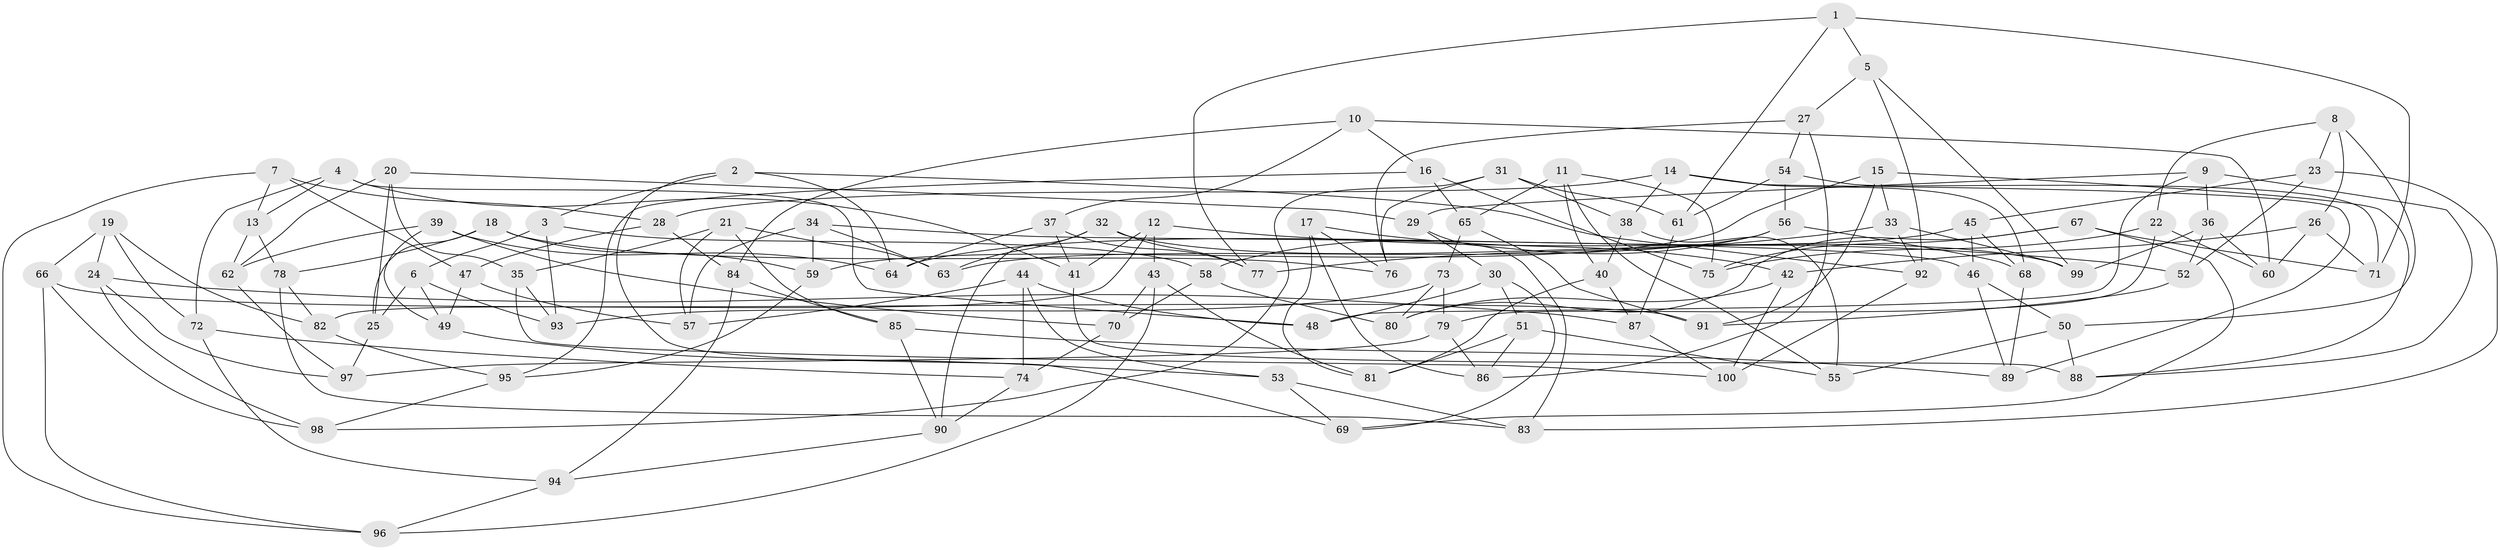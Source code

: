 // Generated by graph-tools (version 1.1) at 2025/39/02/21/25 10:39:02]
// undirected, 100 vertices, 200 edges
graph export_dot {
graph [start="1"]
  node [color=gray90,style=filled];
  1;
  2;
  3;
  4;
  5;
  6;
  7;
  8;
  9;
  10;
  11;
  12;
  13;
  14;
  15;
  16;
  17;
  18;
  19;
  20;
  21;
  22;
  23;
  24;
  25;
  26;
  27;
  28;
  29;
  30;
  31;
  32;
  33;
  34;
  35;
  36;
  37;
  38;
  39;
  40;
  41;
  42;
  43;
  44;
  45;
  46;
  47;
  48;
  49;
  50;
  51;
  52;
  53;
  54;
  55;
  56;
  57;
  58;
  59;
  60;
  61;
  62;
  63;
  64;
  65;
  66;
  67;
  68;
  69;
  70;
  71;
  72;
  73;
  74;
  75;
  76;
  77;
  78;
  79;
  80;
  81;
  82;
  83;
  84;
  85;
  86;
  87;
  88;
  89;
  90;
  91;
  92;
  93;
  94;
  95;
  96;
  97;
  98;
  99;
  100;
  1 -- 5;
  1 -- 77;
  1 -- 71;
  1 -- 61;
  2 -- 3;
  2 -- 92;
  2 -- 64;
  2 -- 69;
  3 -- 6;
  3 -- 93;
  3 -- 58;
  4 -- 72;
  4 -- 41;
  4 -- 48;
  4 -- 13;
  5 -- 99;
  5 -- 27;
  5 -- 92;
  6 -- 25;
  6 -- 49;
  6 -- 93;
  7 -- 47;
  7 -- 28;
  7 -- 96;
  7 -- 13;
  8 -- 23;
  8 -- 22;
  8 -- 50;
  8 -- 26;
  9 -- 88;
  9 -- 48;
  9 -- 36;
  9 -- 29;
  10 -- 60;
  10 -- 16;
  10 -- 84;
  10 -- 37;
  11 -- 75;
  11 -- 65;
  11 -- 55;
  11 -- 40;
  12 -- 41;
  12 -- 52;
  12 -- 43;
  12 -- 82;
  13 -- 62;
  13 -- 78;
  14 -- 68;
  14 -- 28;
  14 -- 38;
  14 -- 89;
  15 -- 33;
  15 -- 88;
  15 -- 91;
  15 -- 59;
  16 -- 95;
  16 -- 65;
  16 -- 75;
  17 -- 86;
  17 -- 42;
  17 -- 81;
  17 -- 76;
  18 -- 59;
  18 -- 25;
  18 -- 78;
  18 -- 76;
  19 -- 24;
  19 -- 72;
  19 -- 66;
  19 -- 82;
  20 -- 25;
  20 -- 29;
  20 -- 62;
  20 -- 35;
  21 -- 35;
  21 -- 85;
  21 -- 57;
  21 -- 63;
  22 -- 60;
  22 -- 79;
  22 -- 75;
  23 -- 45;
  23 -- 83;
  23 -- 52;
  24 -- 97;
  24 -- 98;
  24 -- 87;
  25 -- 97;
  26 -- 60;
  26 -- 71;
  26 -- 42;
  27 -- 54;
  27 -- 76;
  27 -- 86;
  28 -- 84;
  28 -- 47;
  29 -- 30;
  29 -- 83;
  30 -- 48;
  30 -- 51;
  30 -- 69;
  31 -- 61;
  31 -- 76;
  31 -- 98;
  31 -- 38;
  32 -- 63;
  32 -- 90;
  32 -- 99;
  32 -- 77;
  33 -- 77;
  33 -- 99;
  33 -- 92;
  34 -- 63;
  34 -- 46;
  34 -- 57;
  34 -- 59;
  35 -- 93;
  35 -- 100;
  36 -- 99;
  36 -- 60;
  36 -- 52;
  37 -- 64;
  37 -- 41;
  37 -- 77;
  38 -- 55;
  38 -- 40;
  39 -- 70;
  39 -- 49;
  39 -- 62;
  39 -- 64;
  40 -- 87;
  40 -- 81;
  41 -- 88;
  42 -- 80;
  42 -- 100;
  43 -- 96;
  43 -- 70;
  43 -- 81;
  44 -- 74;
  44 -- 53;
  44 -- 48;
  44 -- 57;
  45 -- 68;
  45 -- 46;
  45 -- 64;
  46 -- 89;
  46 -- 50;
  47 -- 57;
  47 -- 49;
  49 -- 53;
  50 -- 88;
  50 -- 55;
  51 -- 81;
  51 -- 55;
  51 -- 86;
  52 -- 91;
  53 -- 83;
  53 -- 69;
  54 -- 61;
  54 -- 71;
  54 -- 56;
  56 -- 63;
  56 -- 68;
  56 -- 58;
  58 -- 70;
  58 -- 80;
  59 -- 95;
  61 -- 87;
  62 -- 97;
  65 -- 73;
  65 -- 91;
  66 -- 91;
  66 -- 98;
  66 -- 96;
  67 -- 75;
  67 -- 69;
  67 -- 71;
  67 -- 80;
  68 -- 89;
  70 -- 74;
  72 -- 74;
  72 -- 94;
  73 -- 93;
  73 -- 79;
  73 -- 80;
  74 -- 90;
  78 -- 83;
  78 -- 82;
  79 -- 97;
  79 -- 86;
  82 -- 95;
  84 -- 94;
  84 -- 85;
  85 -- 89;
  85 -- 90;
  87 -- 100;
  90 -- 94;
  92 -- 100;
  94 -- 96;
  95 -- 98;
}
